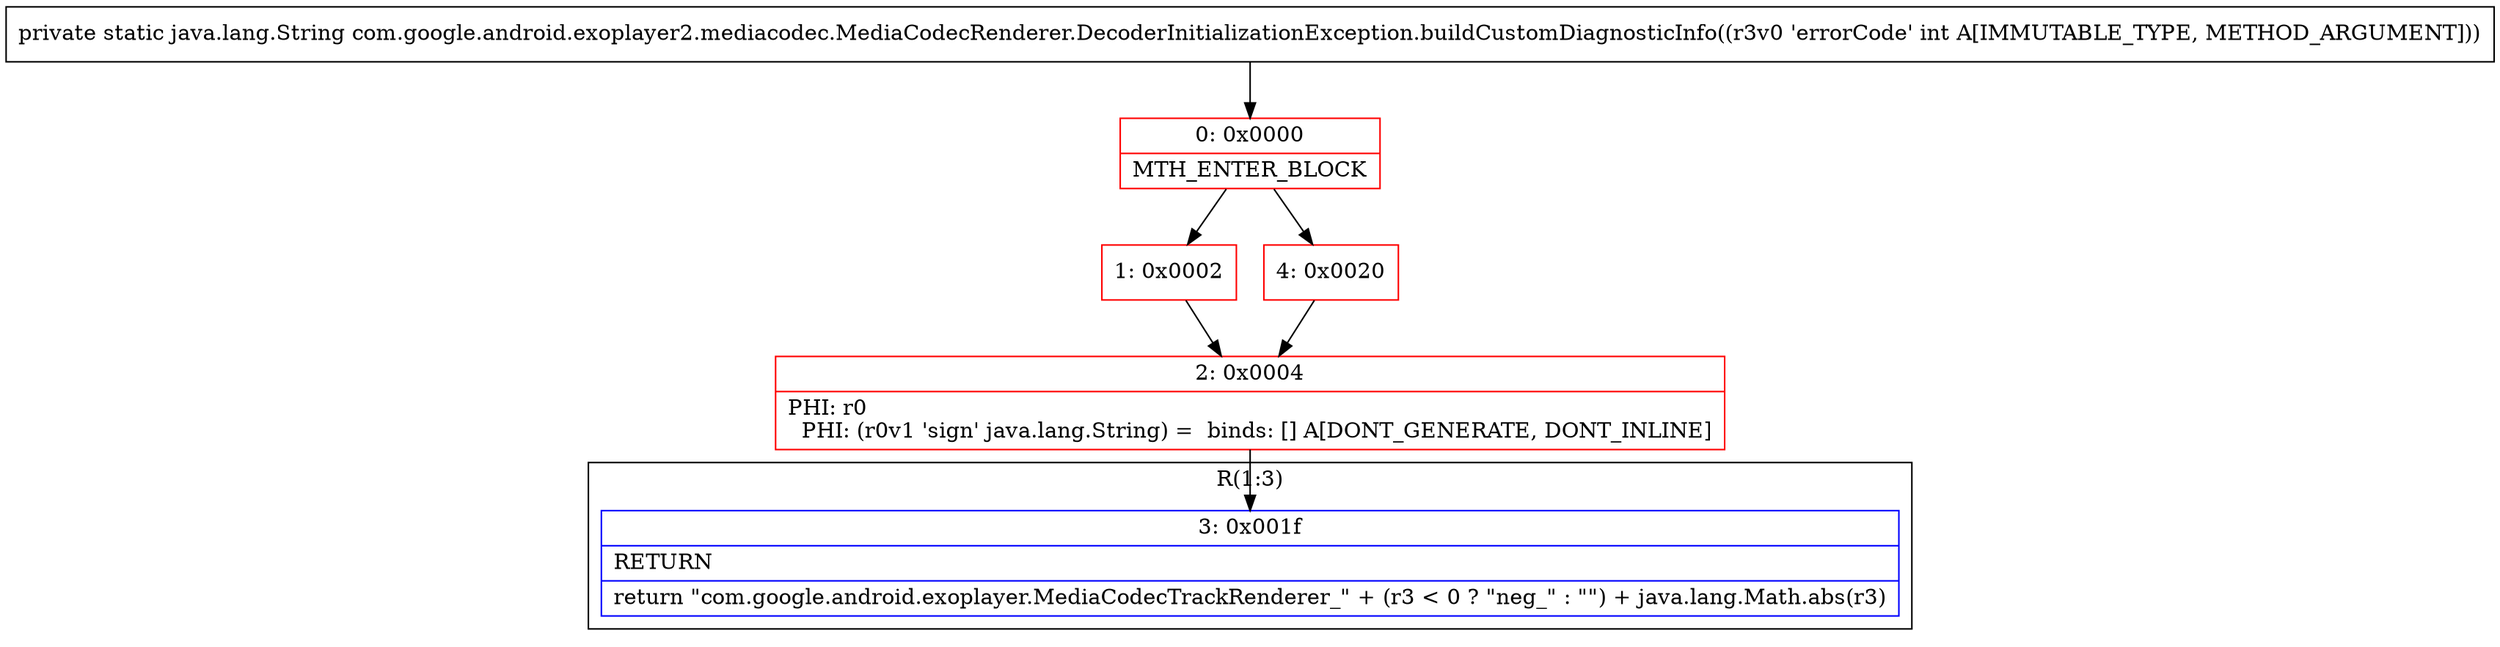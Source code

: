 digraph "CFG forcom.google.android.exoplayer2.mediacodec.MediaCodecRenderer.DecoderInitializationException.buildCustomDiagnosticInfo(I)Ljava\/lang\/String;" {
subgraph cluster_Region_486333473 {
label = "R(1:3)";
node [shape=record,color=blue];
Node_3 [shape=record,label="{3\:\ 0x001f|RETURN\l|return \"com.google.android.exoplayer.MediaCodecTrackRenderer_\" + (r3 \< 0 ? \"neg_\" : \"\") + java.lang.Math.abs(r3)\l}"];
}
Node_0 [shape=record,color=red,label="{0\:\ 0x0000|MTH_ENTER_BLOCK\l}"];
Node_1 [shape=record,color=red,label="{1\:\ 0x0002}"];
Node_2 [shape=record,color=red,label="{2\:\ 0x0004|PHI: r0 \l  PHI: (r0v1 'sign' java.lang.String) =  binds: [] A[DONT_GENERATE, DONT_INLINE]\l}"];
Node_4 [shape=record,color=red,label="{4\:\ 0x0020}"];
MethodNode[shape=record,label="{private static java.lang.String com.google.android.exoplayer2.mediacodec.MediaCodecRenderer.DecoderInitializationException.buildCustomDiagnosticInfo((r3v0 'errorCode' int A[IMMUTABLE_TYPE, METHOD_ARGUMENT])) }"];
MethodNode -> Node_0;
Node_0 -> Node_1;
Node_0 -> Node_4;
Node_1 -> Node_2;
Node_2 -> Node_3;
Node_4 -> Node_2;
}

